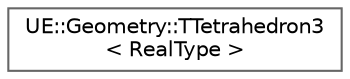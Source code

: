 digraph "Graphical Class Hierarchy"
{
 // INTERACTIVE_SVG=YES
 // LATEX_PDF_SIZE
  bgcolor="transparent";
  edge [fontname=Helvetica,fontsize=10,labelfontname=Helvetica,labelfontsize=10];
  node [fontname=Helvetica,fontsize=10,shape=box,height=0.2,width=0.4];
  rankdir="LR";
  Node0 [id="Node000000",label="UE::Geometry::TTetrahedron3\l\< RealType \>",height=0.2,width=0.4,color="grey40", fillcolor="white", style="filled",URL="$db/da7/structUE_1_1Geometry_1_1TTetrahedron3.html",tooltip=" "];
}
